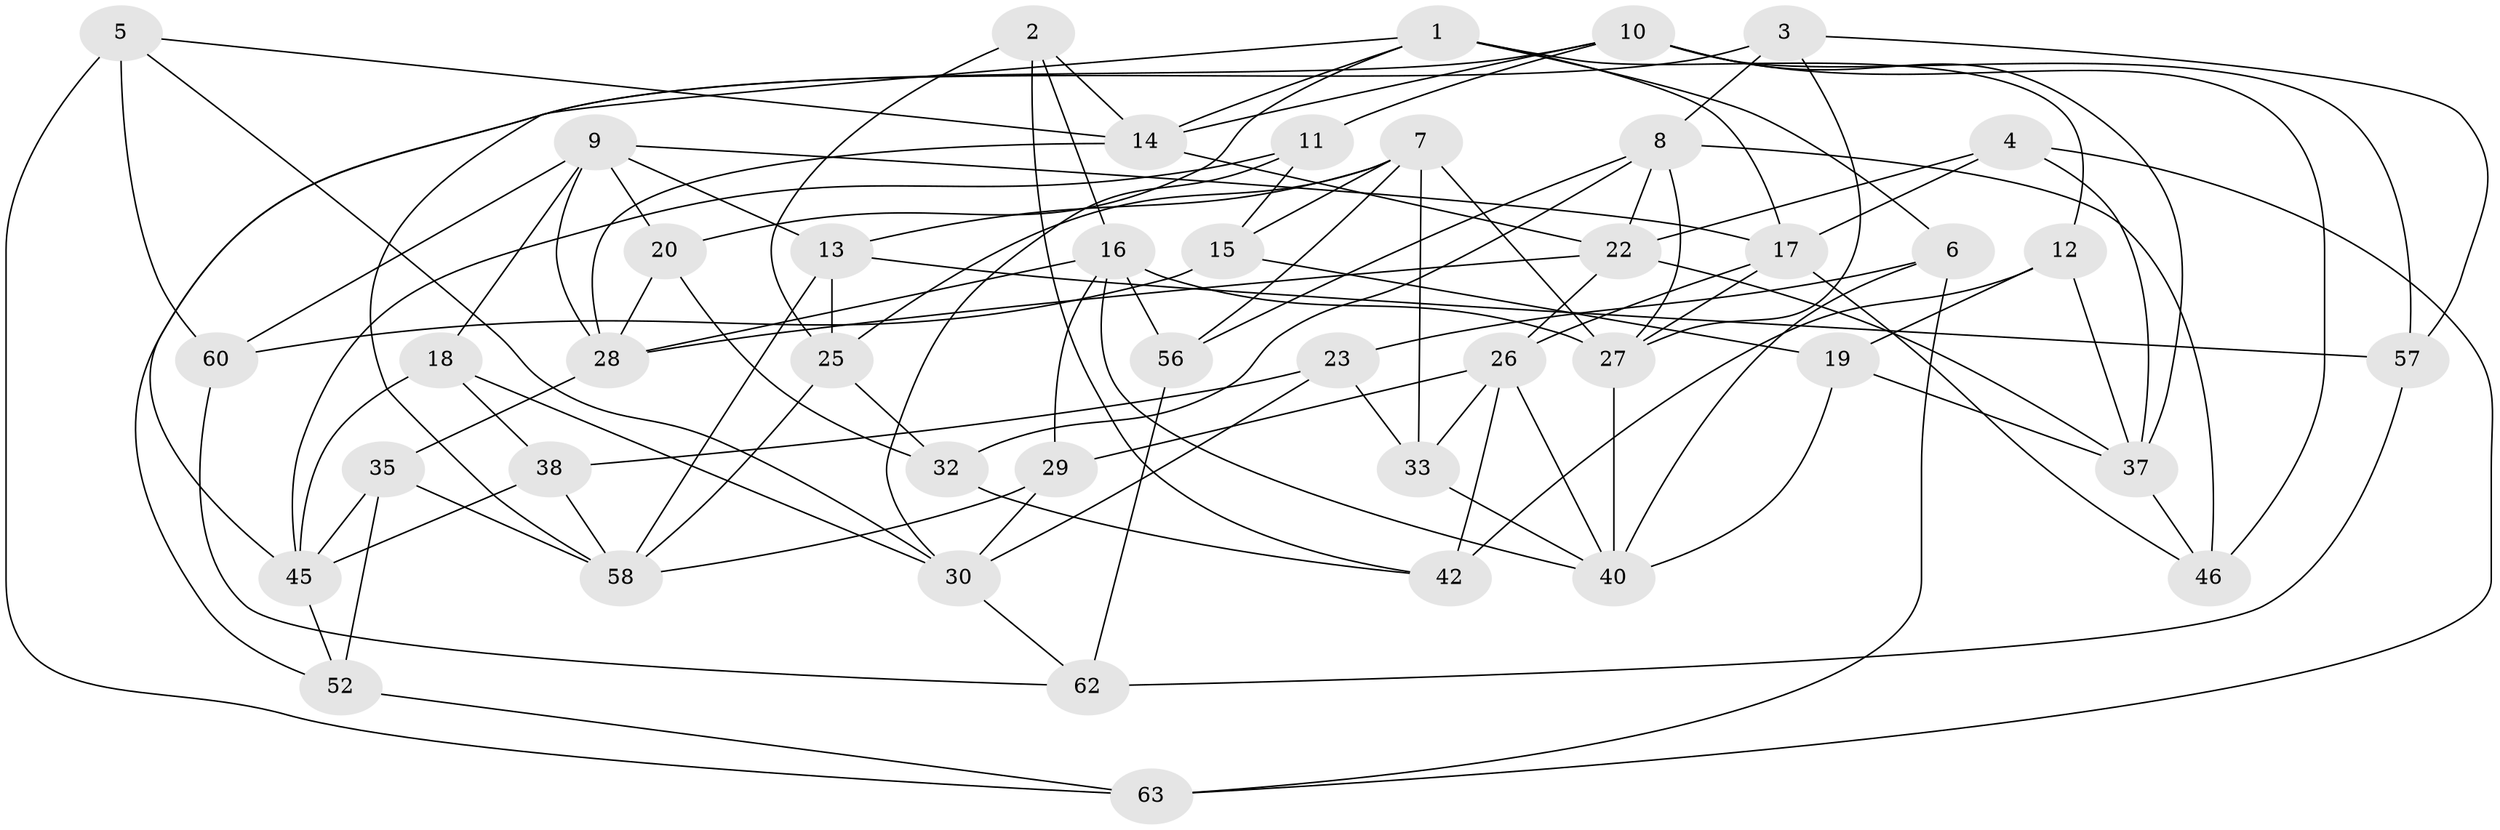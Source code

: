 // original degree distribution, {4: 1.0}
// Generated by graph-tools (version 1.1) at 2025/11/02/27/25 16:11:49]
// undirected, 44 vertices, 106 edges
graph export_dot {
graph [start="1"]
  node [color=gray90,style=filled];
  1 [super="+39"];
  2;
  3;
  4;
  5;
  6;
  7 [super="+47"];
  8 [super="+41"];
  9 [super="+43"];
  10 [super="+31"];
  11;
  12;
  13 [super="+53"];
  14 [super="+36"];
  15;
  16 [super="+21"];
  17 [super="+24"];
  18;
  19;
  20;
  22 [super="+54"];
  23;
  25 [super="+51"];
  26 [super="+50"];
  27 [super="+34"];
  28 [super="+55"];
  29;
  30 [super="+49"];
  32;
  33;
  35;
  37 [super="+61"];
  38;
  40 [super="+44"];
  42;
  45 [super="+48"];
  46;
  52;
  56;
  57;
  58 [super="+59"];
  60;
  62;
  63;
  1 -- 12;
  1 -- 14;
  1 -- 58;
  1 -- 20;
  1 -- 6;
  1 -- 17;
  2 -- 16;
  2 -- 42;
  2 -- 25;
  2 -- 14;
  3 -- 52;
  3 -- 27;
  3 -- 8;
  3 -- 57;
  4 -- 63;
  4 -- 17;
  4 -- 37;
  4 -- 22;
  5 -- 60;
  5 -- 14;
  5 -- 63;
  5 -- 30;
  6 -- 63;
  6 -- 23;
  6 -- 40;
  7 -- 25;
  7 -- 56;
  7 -- 13;
  7 -- 33;
  7 -- 27;
  7 -- 15;
  8 -- 46;
  8 -- 32;
  8 -- 56;
  8 -- 22;
  8 -- 27;
  9 -- 18;
  9 -- 17;
  9 -- 20;
  9 -- 28;
  9 -- 60;
  9 -- 13;
  10 -- 37;
  10 -- 45;
  10 -- 14;
  10 -- 57;
  10 -- 11;
  10 -- 46;
  11 -- 15;
  11 -- 30;
  11 -- 45;
  12 -- 19;
  12 -- 42;
  12 -- 37;
  13 -- 58;
  13 -- 25 [weight=2];
  13 -- 57;
  14 -- 22;
  14 -- 28;
  15 -- 19;
  15 -- 60;
  16 -- 56;
  16 -- 28;
  16 -- 29;
  16 -- 27;
  16 -- 40;
  17 -- 27;
  17 -- 46;
  17 -- 26;
  18 -- 38;
  18 -- 30;
  18 -- 45;
  19 -- 37;
  19 -- 40;
  20 -- 32;
  20 -- 28;
  22 -- 26;
  22 -- 37;
  22 -- 28;
  23 -- 33;
  23 -- 38;
  23 -- 30;
  25 -- 32;
  25 -- 58;
  26 -- 33;
  26 -- 42;
  26 -- 40;
  26 -- 29;
  27 -- 40;
  28 -- 35;
  29 -- 30;
  29 -- 58;
  30 -- 62;
  32 -- 42;
  33 -- 40;
  35 -- 58;
  35 -- 52;
  35 -- 45;
  37 -- 46;
  38 -- 45;
  38 -- 58;
  45 -- 52;
  52 -- 63;
  56 -- 62;
  57 -- 62;
  60 -- 62;
}
